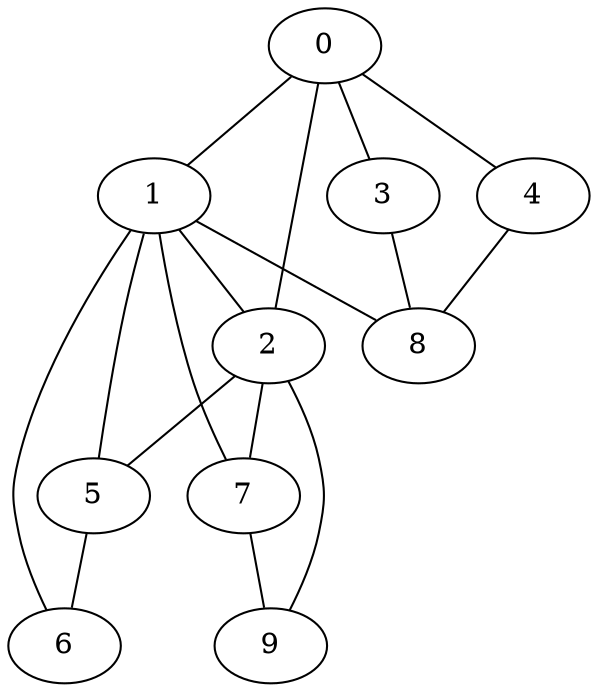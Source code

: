 
graph graphname {
    0 -- 1
0 -- 2
0 -- 3
0 -- 4
1 -- 8
1 -- 5
1 -- 6
1 -- 7
1 -- 2
2 -- 9
2 -- 7
2 -- 5
3 -- 8
4 -- 8
5 -- 6
7 -- 9

}
